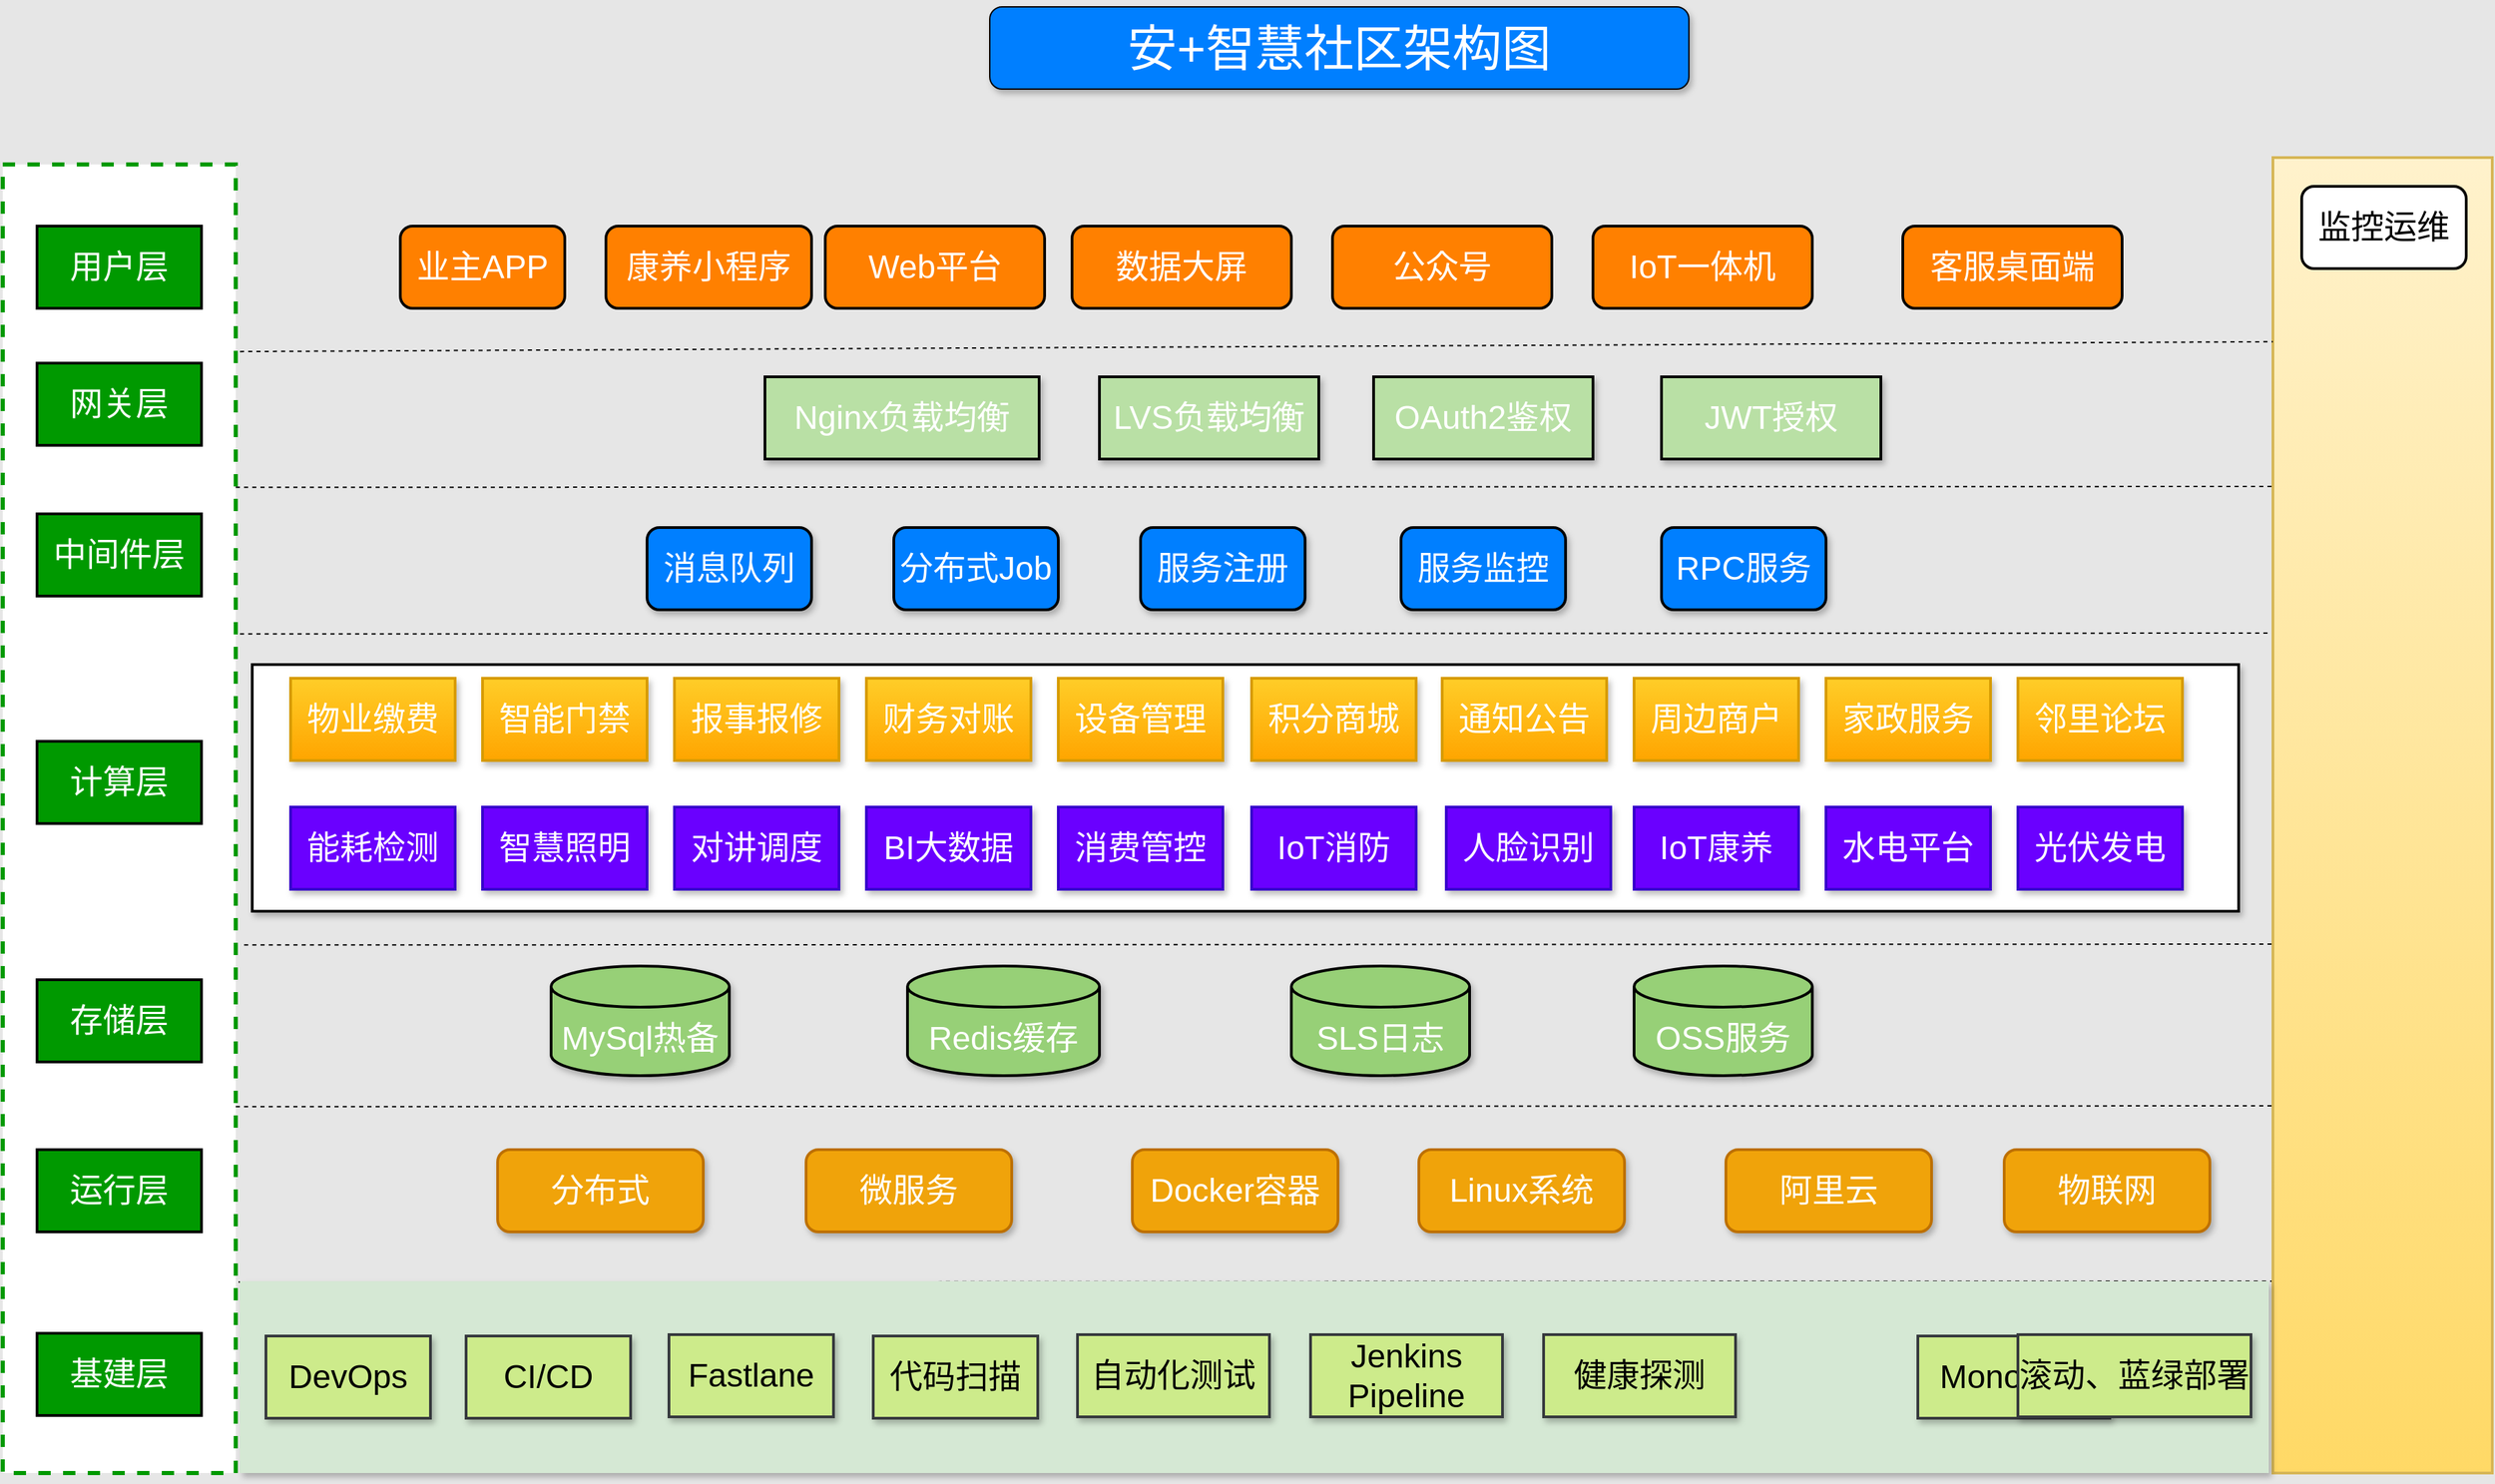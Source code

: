 <mxfile version="15.7.4" type="github">
  <diagram id="Ii7Qvp2UMPxbZerNqTWp" name="Page-1">
    <mxGraphModel dx="3262" dy="1514" grid="1" gridSize="10" guides="1" tooltips="1" connect="1" arrows="1" fold="1" page="0" pageScale="1" pageWidth="1169" pageHeight="827" background="#E6E6E6" math="0" shadow="0">
      <root>
        <mxCell id="0" />
        <mxCell id="1" parent="0" />
        <mxCell id="F0fI_rU61IQj3vAh3Y80-74" value="" style="endArrow=none;dashed=1;html=1;strokeWidth=1;rounded=0;fontSize=24;fontColor=#FFFFFF;exitX=1.018;exitY=0.143;exitDx=0;exitDy=0;exitPerimeter=0;entryX=0;entryY=0.14;entryDx=0;entryDy=0;entryPerimeter=0;" edge="1" parent="1">
          <mxGeometry width="50" height="50" relative="1" as="geometry">
            <mxPoint x="-930" y="820.67" as="sourcePoint" />
            <mxPoint x="576.94" y="820" as="targetPoint" />
          </mxGeometry>
        </mxCell>
        <mxCell id="F0fI_rU61IQj3vAh3Y80-73" value="" style="endArrow=none;dashed=1;html=1;strokeWidth=1;rounded=0;fontSize=24;fontColor=#FFFFFF;exitX=1.018;exitY=0.143;exitDx=0;exitDy=0;exitPerimeter=0;entryX=0;entryY=0.14;entryDx=0;entryDy=0;entryPerimeter=0;" edge="1" parent="1">
          <mxGeometry width="50" height="50" relative="1" as="geometry">
            <mxPoint x="-920" y="692.67" as="sourcePoint" />
            <mxPoint x="586.94" y="692" as="targetPoint" />
          </mxGeometry>
        </mxCell>
        <mxCell id="F0fI_rU61IQj3vAh3Y80-45" value="" style="endArrow=none;dashed=1;html=1;strokeWidth=1;rounded=0;fontSize=24;fontColor=#FFFFFF;exitX=1.018;exitY=0.143;exitDx=0;exitDy=0;exitPerimeter=0;entryX=0;entryY=0.14;entryDx=0;entryDy=0;entryPerimeter=0;" edge="1" parent="1">
          <mxGeometry width="50" height="50" relative="1" as="geometry">
            <mxPoint x="-913.94" y="574.67" as="sourcePoint" />
            <mxPoint x="593" y="574" as="targetPoint" />
          </mxGeometry>
        </mxCell>
        <mxCell id="F0fI_rU61IQj3vAh3Y80-44" value="" style="endArrow=none;dashed=1;html=1;strokeWidth=1;rounded=0;fontSize=24;fontColor=#FFFFFF;exitX=1.018;exitY=0.143;exitDx=0;exitDy=0;exitPerimeter=0;entryX=0;entryY=0.14;entryDx=0;entryDy=0;entryPerimeter=0;" edge="1" parent="1">
          <mxGeometry width="50" height="50" relative="1" as="geometry">
            <mxPoint x="-916.94" y="347.67" as="sourcePoint" />
            <mxPoint x="590" y="347" as="targetPoint" />
          </mxGeometry>
        </mxCell>
        <mxCell id="F0fI_rU61IQj3vAh3Y80-43" value="" style="endArrow=none;dashed=1;html=1;strokeWidth=1;rounded=0;fontSize=24;fontColor=#FFFFFF;exitX=1.018;exitY=0.143;exitDx=0;exitDy=0;exitPerimeter=0;entryX=0;entryY=0.14;entryDx=0;entryDy=0;entryPerimeter=0;" edge="1" parent="1">
          <mxGeometry width="50" height="50" relative="1" as="geometry">
            <mxPoint x="-920" y="240.67" as="sourcePoint" />
            <mxPoint x="586.94" y="240.0" as="targetPoint" />
          </mxGeometry>
        </mxCell>
        <mxCell id="F0fI_rU61IQj3vAh3Y80-2" value="安+智慧社区架构图" style="rounded=1;whiteSpace=wrap;html=1;labelBackgroundColor=none;fontSize=36;fontColor=#FFFFFF;fillColor=#007FFF;shadow=1;" vertex="1" parent="1">
          <mxGeometry x="-370" y="-110" width="510" height="60" as="geometry" />
        </mxCell>
        <mxCell id="F0fI_rU61IQj3vAh3Y80-4" value="" style="whiteSpace=wrap;html=1;labelBackgroundColor=none;fontSize=36;dashed=1;strokeWidth=3;strokeColor=#009900;rounded=0;shadow=0;sketch=0;glass=0;perimeterSpacing=0;" vertex="1" parent="1">
          <mxGeometry x="-1090" y="5" width="170" height="955" as="geometry" />
        </mxCell>
        <mxCell id="F0fI_rU61IQj3vAh3Y80-5" value="用户层" style="rounded=0;whiteSpace=wrap;html=1;shadow=0;glass=0;labelBackgroundColor=none;sketch=0;fontSize=24;fontColor=#FFFFFF;strokeColor=default;strokeWidth=2;fillColor=#009900;" vertex="1" parent="1">
          <mxGeometry x="-1065" y="50" width="120" height="60" as="geometry" />
        </mxCell>
        <mxCell id="F0fI_rU61IQj3vAh3Y80-6" value="网关层" style="rounded=0;whiteSpace=wrap;html=1;shadow=0;glass=0;labelBackgroundColor=none;sketch=0;fontSize=24;fontColor=#FFFFFF;strokeColor=default;strokeWidth=2;fillColor=#009900;" vertex="1" parent="1">
          <mxGeometry x="-1065" y="150" width="120" height="60" as="geometry" />
        </mxCell>
        <mxCell id="F0fI_rU61IQj3vAh3Y80-7" value="中间件层" style="rounded=0;whiteSpace=wrap;html=1;shadow=0;glass=0;labelBackgroundColor=none;sketch=0;fontSize=24;fontColor=#FFFFFF;strokeColor=default;strokeWidth=2;fillColor=#009900;" vertex="1" parent="1">
          <mxGeometry x="-1065" y="260" width="120" height="60" as="geometry" />
        </mxCell>
        <mxCell id="F0fI_rU61IQj3vAh3Y80-8" value="计算层" style="rounded=0;whiteSpace=wrap;html=1;shadow=0;glass=0;labelBackgroundColor=none;sketch=0;fontSize=24;fontColor=#FFFFFF;strokeColor=default;strokeWidth=2;fillColor=#009900;" vertex="1" parent="1">
          <mxGeometry x="-1065" y="426" width="120" height="60" as="geometry" />
        </mxCell>
        <mxCell id="F0fI_rU61IQj3vAh3Y80-9" value="存储层" style="rounded=0;whiteSpace=wrap;html=1;shadow=0;glass=0;labelBackgroundColor=none;sketch=0;fontSize=24;fontColor=#FFFFFF;strokeColor=default;strokeWidth=2;fillColor=#009900;" vertex="1" parent="1">
          <mxGeometry x="-1065" y="600" width="120" height="60" as="geometry" />
        </mxCell>
        <mxCell id="F0fI_rU61IQj3vAh3Y80-10" value="运行层" style="rounded=0;whiteSpace=wrap;html=1;shadow=0;glass=0;labelBackgroundColor=none;sketch=0;fontSize=24;fontColor=#FFFFFF;strokeColor=default;strokeWidth=2;fillColor=#009900;" vertex="1" parent="1">
          <mxGeometry x="-1065" y="724" width="120" height="60" as="geometry" />
        </mxCell>
        <mxCell id="F0fI_rU61IQj3vAh3Y80-11" value="基建层" style="rounded=0;whiteSpace=wrap;html=1;shadow=0;glass=0;labelBackgroundColor=none;sketch=0;fontSize=24;fontColor=#FFFFFF;strokeColor=default;strokeWidth=2;fillColor=#009900;" vertex="1" parent="1">
          <mxGeometry x="-1065" y="858" width="120" height="60" as="geometry" />
        </mxCell>
        <mxCell id="F0fI_rU61IQj3vAh3Y80-19" value="" style="whiteSpace=wrap;html=1;rounded=0;shadow=0;glass=0;labelBackgroundColor=none;sketch=0;fontSize=24;strokeColor=#d6b656;strokeWidth=2;fillColor=#fff2cc;gradientColor=#ffd966;" vertex="1" parent="1">
          <mxGeometry x="566" width="160" height="960" as="geometry" />
        </mxCell>
        <mxCell id="F0fI_rU61IQj3vAh3Y80-20" value="&lt;font color=&quot;#000000&quot;&gt;监控运维&lt;/font&gt;" style="rounded=1;whiteSpace=wrap;html=1;shadow=0;glass=0;labelBackgroundColor=none;sketch=0;fontSize=24;fontColor=#FFFFFF;strokeColor=default;strokeWidth=2;fillColor=#FFFFFF;" vertex="1" parent="1">
          <mxGeometry x="587" y="21" width="120" height="60" as="geometry" />
        </mxCell>
        <mxCell id="F0fI_rU61IQj3vAh3Y80-21" value="&lt;font color=&quot;#ffffff&quot;&gt;业主APP&lt;/font&gt;" style="rounded=1;whiteSpace=wrap;html=1;shadow=0;glass=0;labelBackgroundColor=none;sketch=0;fontSize=24;fontColor=#000000;strokeColor=default;strokeWidth=2;fillColor=#FF8000;" vertex="1" parent="1">
          <mxGeometry x="-800" y="50" width="120" height="60" as="geometry" />
        </mxCell>
        <mxCell id="F0fI_rU61IQj3vAh3Y80-22" value="&lt;font color=&quot;#ffffff&quot;&gt;康养小程序&lt;/font&gt;" style="rounded=1;whiteSpace=wrap;html=1;shadow=0;glass=0;labelBackgroundColor=none;sketch=0;fontSize=24;fontColor=#000000;strokeColor=default;strokeWidth=2;fillColor=#FF8000;" vertex="1" parent="1">
          <mxGeometry x="-650" y="50" width="150" height="60" as="geometry" />
        </mxCell>
        <mxCell id="F0fI_rU61IQj3vAh3Y80-23" value="&lt;font color=&quot;#ffffff&quot;&gt;Web平台&lt;/font&gt;" style="rounded=1;whiteSpace=wrap;html=1;shadow=0;glass=0;labelBackgroundColor=none;sketch=0;fontSize=24;fontColor=#000000;strokeColor=default;strokeWidth=2;fillColor=#FF8000;" vertex="1" parent="1">
          <mxGeometry x="-490" y="50" width="160" height="60" as="geometry" />
        </mxCell>
        <mxCell id="F0fI_rU61IQj3vAh3Y80-24" value="&lt;font color=&quot;#ffffff&quot;&gt;数据大屏&lt;/font&gt;" style="rounded=1;whiteSpace=wrap;html=1;shadow=0;glass=0;labelBackgroundColor=none;sketch=0;fontSize=24;fontColor=#000000;strokeColor=default;strokeWidth=2;fillColor=#FF8000;" vertex="1" parent="1">
          <mxGeometry x="-310" y="50" width="160" height="60" as="geometry" />
        </mxCell>
        <mxCell id="F0fI_rU61IQj3vAh3Y80-25" value="&lt;font color=&quot;#ffffff&quot;&gt;公众号&lt;/font&gt;" style="rounded=1;whiteSpace=wrap;html=1;shadow=0;glass=0;labelBackgroundColor=none;sketch=0;fontSize=24;fontColor=#000000;strokeColor=default;strokeWidth=2;fillColor=#FF8000;" vertex="1" parent="1">
          <mxGeometry x="-120" y="50" width="160" height="60" as="geometry" />
        </mxCell>
        <mxCell id="F0fI_rU61IQj3vAh3Y80-26" value="&lt;span style=&quot;color: rgb(255 , 255 , 255)&quot;&gt;IoT&lt;/span&gt;&lt;font color=&quot;#ffffff&quot;&gt;一体机&lt;/font&gt;" style="rounded=1;whiteSpace=wrap;html=1;shadow=0;glass=0;labelBackgroundColor=none;sketch=0;fontSize=24;fontColor=#000000;strokeColor=default;strokeWidth=2;fillColor=#FF8000;" vertex="1" parent="1">
          <mxGeometry x="70" y="50" width="160" height="60" as="geometry" />
        </mxCell>
        <mxCell id="F0fI_rU61IQj3vAh3Y80-27" value="&lt;font color=&quot;#ffffff&quot;&gt;客服桌面端&lt;/font&gt;" style="rounded=1;whiteSpace=wrap;html=1;shadow=0;glass=0;labelBackgroundColor=none;sketch=0;fontSize=24;fontColor=#000000;strokeColor=default;strokeWidth=2;fillColor=#FF8000;" vertex="1" parent="1">
          <mxGeometry x="296" y="50" width="160" height="60" as="geometry" />
        </mxCell>
        <mxCell id="F0fI_rU61IQj3vAh3Y80-29" value="" style="endArrow=none;dashed=1;html=1;strokeWidth=1;rounded=0;fontSize=24;fontColor=#FFFFFF;exitX=1.018;exitY=0.143;exitDx=0;exitDy=0;exitPerimeter=0;entryX=0;entryY=0.14;entryDx=0;entryDy=0;entryPerimeter=0;" edge="1" parent="1" source="F0fI_rU61IQj3vAh3Y80-4" target="F0fI_rU61IQj3vAh3Y80-19">
          <mxGeometry width="50" height="50" relative="1" as="geometry">
            <mxPoint x="-850" y="180" as="sourcePoint" />
            <mxPoint x="580" y="132" as="targetPoint" />
          </mxGeometry>
        </mxCell>
        <mxCell id="F0fI_rU61IQj3vAh3Y80-30" value="Nginx负载均衡" style="rounded=0;whiteSpace=wrap;html=1;shadow=1;glass=0;labelBackgroundColor=none;sketch=0;fontSize=24;fontColor=#FFFFFF;strokeColor=default;strokeWidth=2;fillColor=#B9E0A5;" vertex="1" parent="1">
          <mxGeometry x="-534" y="160" width="200" height="60" as="geometry" />
        </mxCell>
        <mxCell id="F0fI_rU61IQj3vAh3Y80-31" value="OAuth2鉴权" style="rounded=0;whiteSpace=wrap;html=1;shadow=1;glass=0;labelBackgroundColor=none;sketch=0;fontSize=24;fontColor=#FFFFFF;strokeColor=default;strokeWidth=2;fillColor=#B9E0A5;" vertex="1" parent="1">
          <mxGeometry x="-90" y="160" width="160" height="60" as="geometry" />
        </mxCell>
        <mxCell id="F0fI_rU61IQj3vAh3Y80-33" value="MySql热备" style="shape=cylinder3;whiteSpace=wrap;html=1;boundedLbl=1;backgroundOutline=1;size=15;rounded=1;shadow=1;glass=0;labelBackgroundColor=none;sketch=0;fontSize=24;fontColor=#FFFFFF;strokeColor=default;strokeWidth=2;fillColor=#97D077;" vertex="1" parent="1">
          <mxGeometry x="-690" y="590" width="130" height="80" as="geometry" />
        </mxCell>
        <mxCell id="F0fI_rU61IQj3vAh3Y80-34" value="Redis缓存" style="shape=cylinder3;whiteSpace=wrap;html=1;boundedLbl=1;backgroundOutline=1;size=15;rounded=1;shadow=1;glass=0;labelBackgroundColor=none;sketch=0;fontSize=24;fontColor=#FFFFFF;strokeColor=default;strokeWidth=2;fillColor=#97D077;" vertex="1" parent="1">
          <mxGeometry x="-430" y="590" width="140" height="80" as="geometry" />
        </mxCell>
        <mxCell id="F0fI_rU61IQj3vAh3Y80-35" value="SLS日志" style="shape=cylinder3;whiteSpace=wrap;html=1;boundedLbl=1;backgroundOutline=1;size=15;rounded=1;shadow=1;glass=0;labelBackgroundColor=none;sketch=0;fontSize=24;fontColor=#FFFFFF;strokeColor=default;strokeWidth=2;fillColor=#97D077;" vertex="1" parent="1">
          <mxGeometry x="-150" y="590" width="130" height="80" as="geometry" />
        </mxCell>
        <mxCell id="F0fI_rU61IQj3vAh3Y80-37" value="消息队列" style="rounded=1;whiteSpace=wrap;html=1;shadow=1;glass=0;labelBackgroundColor=none;sketch=0;fontSize=24;fontColor=#FFFFFF;strokeColor=default;strokeWidth=2;fillColor=#007FFF;" vertex="1" parent="1">
          <mxGeometry x="-620" y="270" width="120" height="60" as="geometry" />
        </mxCell>
        <mxCell id="F0fI_rU61IQj3vAh3Y80-38" value="分布式Job" style="rounded=1;whiteSpace=wrap;html=1;shadow=1;glass=0;labelBackgroundColor=none;sketch=0;fontSize=24;fontColor=#FFFFFF;strokeColor=default;strokeWidth=2;fillColor=#007FFF;" vertex="1" parent="1">
          <mxGeometry x="-440" y="270" width="120" height="60" as="geometry" />
        </mxCell>
        <mxCell id="F0fI_rU61IQj3vAh3Y80-39" value="服务注册" style="rounded=1;whiteSpace=wrap;html=1;shadow=1;glass=0;labelBackgroundColor=none;sketch=0;fontSize=24;fontColor=#FFFFFF;strokeColor=default;strokeWidth=2;fillColor=#007FFF;" vertex="1" parent="1">
          <mxGeometry x="-260" y="270" width="120" height="60" as="geometry" />
        </mxCell>
        <mxCell id="F0fI_rU61IQj3vAh3Y80-40" value="服务监控" style="rounded=1;whiteSpace=wrap;html=1;shadow=1;glass=0;labelBackgroundColor=none;sketch=0;fontSize=24;fontColor=#FFFFFF;strokeColor=default;strokeWidth=2;fillColor=#007FFF;" vertex="1" parent="1">
          <mxGeometry x="-70" y="270" width="120" height="60" as="geometry" />
        </mxCell>
        <mxCell id="F0fI_rU61IQj3vAh3Y80-41" value="JWT授权" style="rounded=0;whiteSpace=wrap;html=1;shadow=1;glass=0;labelBackgroundColor=none;sketch=0;fontSize=24;fontColor=#FFFFFF;strokeColor=default;strokeWidth=2;fillColor=#B9E0A5;" vertex="1" parent="1">
          <mxGeometry x="120" y="160" width="160" height="60" as="geometry" />
        </mxCell>
        <mxCell id="F0fI_rU61IQj3vAh3Y80-42" value="OSS服务" style="shape=cylinder3;whiteSpace=wrap;html=1;boundedLbl=1;backgroundOutline=1;size=15;rounded=1;shadow=1;glass=0;labelBackgroundColor=none;sketch=0;fontSize=24;fontColor=#FFFFFF;strokeColor=default;strokeWidth=2;fillColor=#97D077;" vertex="1" parent="1">
          <mxGeometry x="100" y="590" width="130" height="80" as="geometry" />
        </mxCell>
        <mxCell id="F0fI_rU61IQj3vAh3Y80-49" value="" style="rounded=0;whiteSpace=wrap;html=1;shadow=1;glass=0;labelBackgroundColor=none;sketch=0;fontSize=24;strokeWidth=2;" vertex="1" parent="1">
          <mxGeometry x="-908" y="370" width="1449" height="180" as="geometry" />
        </mxCell>
        <mxCell id="F0fI_rU61IQj3vAh3Y80-50" value="&lt;font color=&quot;#ffffff&quot;&gt;物业缴费&lt;/font&gt;" style="rounded=0;whiteSpace=wrap;html=1;shadow=1;glass=0;labelBackgroundColor=none;sketch=0;fontSize=24;strokeColor=#d79b00;strokeWidth=2;fillColor=#ffcd28;gradientColor=#ffa500;" vertex="1" parent="1">
          <mxGeometry x="-880" y="380" width="120" height="60" as="geometry" />
        </mxCell>
        <mxCell id="F0fI_rU61IQj3vAh3Y80-51" value="&lt;font color=&quot;#ffffff&quot;&gt;智能门禁&lt;/font&gt;" style="rounded=0;whiteSpace=wrap;html=1;shadow=1;glass=0;labelBackgroundColor=none;sketch=0;fontSize=24;strokeColor=#d79b00;strokeWidth=2;fillColor=#ffcd28;gradientColor=#ffa500;" vertex="1" parent="1">
          <mxGeometry x="-740" y="380" width="120" height="60" as="geometry" />
        </mxCell>
        <mxCell id="F0fI_rU61IQj3vAh3Y80-52" value="&lt;font color=&quot;#ffffff&quot;&gt;报事报修&lt;/font&gt;" style="rounded=0;whiteSpace=wrap;html=1;shadow=1;glass=0;labelBackgroundColor=none;sketch=0;fontSize=24;strokeColor=#d79b00;strokeWidth=2;fillColor=#ffcd28;gradientColor=#ffa500;" vertex="1" parent="1">
          <mxGeometry x="-600" y="380" width="120" height="60" as="geometry" />
        </mxCell>
        <mxCell id="F0fI_rU61IQj3vAh3Y80-53" value="&lt;font color=&quot;#ffffff&quot;&gt;财务对账&lt;/font&gt;" style="rounded=0;whiteSpace=wrap;html=1;shadow=1;glass=0;labelBackgroundColor=none;sketch=0;fontSize=24;strokeColor=#d79b00;strokeWidth=2;fillColor=#ffcd28;gradientColor=#ffa500;" vertex="1" parent="1">
          <mxGeometry x="-460" y="380" width="120" height="60" as="geometry" />
        </mxCell>
        <mxCell id="F0fI_rU61IQj3vAh3Y80-54" value="&lt;font color=&quot;#ffffff&quot;&gt;设备管理&lt;/font&gt;" style="rounded=0;whiteSpace=wrap;html=1;shadow=1;glass=0;labelBackgroundColor=none;sketch=0;fontSize=24;strokeColor=#d79b00;strokeWidth=2;fillColor=#ffcd28;gradientColor=#ffa500;" vertex="1" parent="1">
          <mxGeometry x="-320" y="380" width="120" height="60" as="geometry" />
        </mxCell>
        <mxCell id="F0fI_rU61IQj3vAh3Y80-55" value="&lt;font color=&quot;#ffffff&quot;&gt;积分商城&lt;/font&gt;" style="rounded=0;whiteSpace=wrap;html=1;shadow=1;glass=0;labelBackgroundColor=none;sketch=0;fontSize=24;strokeColor=#d79b00;strokeWidth=2;fillColor=#ffcd28;gradientColor=#ffa500;" vertex="1" parent="1">
          <mxGeometry x="-179" y="380" width="120" height="60" as="geometry" />
        </mxCell>
        <mxCell id="F0fI_rU61IQj3vAh3Y80-56" value="&lt;font color=&quot;#ffffff&quot;&gt;通知公告&lt;/font&gt;" style="rounded=0;whiteSpace=wrap;html=1;shadow=1;glass=0;labelBackgroundColor=none;sketch=0;fontSize=24;strokeColor=#d79b00;strokeWidth=2;fillColor=#ffcd28;gradientColor=#ffa500;" vertex="1" parent="1">
          <mxGeometry x="-40" y="380" width="120" height="60" as="geometry" />
        </mxCell>
        <mxCell id="F0fI_rU61IQj3vAh3Y80-57" value="&lt;font color=&quot;#ffffff&quot;&gt;周边商户&lt;/font&gt;" style="rounded=0;whiteSpace=wrap;html=1;shadow=1;glass=0;labelBackgroundColor=none;sketch=0;fontSize=24;strokeColor=#d79b00;strokeWidth=2;fillColor=#ffcd28;gradientColor=#ffa500;" vertex="1" parent="1">
          <mxGeometry x="100" y="380" width="120" height="60" as="geometry" />
        </mxCell>
        <mxCell id="F0fI_rU61IQj3vAh3Y80-58" value="&lt;font color=&quot;#ffffff&quot;&gt;家政服务&lt;/font&gt;" style="rounded=0;whiteSpace=wrap;html=1;shadow=1;glass=0;labelBackgroundColor=none;sketch=0;fontSize=24;strokeColor=#d79b00;strokeWidth=2;fillColor=#ffcd28;gradientColor=#ffa500;" vertex="1" parent="1">
          <mxGeometry x="240" y="380" width="120" height="60" as="geometry" />
        </mxCell>
        <mxCell id="F0fI_rU61IQj3vAh3Y80-59" value="&lt;font color=&quot;#ffffff&quot;&gt;邻里论坛&lt;/font&gt;" style="rounded=0;whiteSpace=wrap;html=1;shadow=1;glass=0;labelBackgroundColor=none;sketch=0;fontSize=24;strokeColor=#d79b00;strokeWidth=2;fillColor=#ffcd28;gradientColor=#ffa500;" vertex="1" parent="1">
          <mxGeometry x="380" y="380" width="120" height="60" as="geometry" />
        </mxCell>
        <mxCell id="F0fI_rU61IQj3vAh3Y80-60" value="&lt;font color=&quot;#ffffff&quot;&gt;能耗检测&lt;/font&gt;" style="rounded=0;whiteSpace=wrap;html=1;shadow=1;glass=0;labelBackgroundColor=none;sketch=0;fontSize=24;strokeColor=#3700CC;strokeWidth=2;fillColor=#6a00ff;fontColor=#ffffff;" vertex="1" parent="1">
          <mxGeometry x="-880" y="474" width="120" height="60" as="geometry" />
        </mxCell>
        <mxCell id="F0fI_rU61IQj3vAh3Y80-61" value="&lt;font color=&quot;#ffffff&quot;&gt;智慧照明&lt;/font&gt;" style="rounded=0;whiteSpace=wrap;html=1;shadow=1;glass=0;labelBackgroundColor=none;sketch=0;fontSize=24;strokeColor=#3700CC;strokeWidth=2;fillColor=#6a00ff;fontColor=#ffffff;" vertex="1" parent="1">
          <mxGeometry x="-740" y="474" width="120" height="60" as="geometry" />
        </mxCell>
        <mxCell id="F0fI_rU61IQj3vAh3Y80-64" value="&lt;font color=&quot;#ffffff&quot;&gt;对讲调度&lt;/font&gt;" style="rounded=0;whiteSpace=wrap;html=1;shadow=1;glass=0;labelBackgroundColor=none;sketch=0;fontSize=24;strokeColor=#3700CC;strokeWidth=2;fillColor=#6a00ff;fontColor=#ffffff;" vertex="1" parent="1">
          <mxGeometry x="-600" y="474" width="120" height="60" as="geometry" />
        </mxCell>
        <mxCell id="F0fI_rU61IQj3vAh3Y80-65" value="&lt;font color=&quot;#ffffff&quot;&gt;BI大数据&lt;/font&gt;" style="rounded=0;whiteSpace=wrap;html=1;shadow=1;glass=0;labelBackgroundColor=none;sketch=0;fontSize=24;strokeColor=#3700CC;strokeWidth=2;fillColor=#6a00ff;fontColor=#ffffff;" vertex="1" parent="1">
          <mxGeometry x="-460" y="474" width="120" height="60" as="geometry" />
        </mxCell>
        <mxCell id="F0fI_rU61IQj3vAh3Y80-66" value="&lt;font color=&quot;#ffffff&quot;&gt;消费管控&lt;/font&gt;" style="rounded=0;whiteSpace=wrap;html=1;shadow=1;glass=0;labelBackgroundColor=none;sketch=0;fontSize=24;strokeColor=#3700CC;strokeWidth=2;fillColor=#6a00ff;fontColor=#ffffff;" vertex="1" parent="1">
          <mxGeometry x="-320" y="474" width="120" height="60" as="geometry" />
        </mxCell>
        <mxCell id="F0fI_rU61IQj3vAh3Y80-67" value="&lt;font color=&quot;#ffffff&quot;&gt;IoT消防&lt;/font&gt;" style="rounded=0;whiteSpace=wrap;html=1;shadow=1;glass=0;labelBackgroundColor=none;sketch=0;fontSize=24;strokeColor=#3700CC;strokeWidth=2;fillColor=#6a00ff;fontColor=#ffffff;" vertex="1" parent="1">
          <mxGeometry x="-179" y="474" width="120" height="60" as="geometry" />
        </mxCell>
        <mxCell id="F0fI_rU61IQj3vAh3Y80-68" value="&lt;font color=&quot;#ffffff&quot;&gt;人脸识别&lt;/font&gt;" style="rounded=0;whiteSpace=wrap;html=1;shadow=1;glass=0;labelBackgroundColor=none;sketch=0;fontSize=24;strokeColor=#3700CC;strokeWidth=2;fillColor=#6a00ff;fontColor=#ffffff;" vertex="1" parent="1">
          <mxGeometry x="-37" y="474" width="120" height="60" as="geometry" />
        </mxCell>
        <mxCell id="F0fI_rU61IQj3vAh3Y80-69" value="&lt;font color=&quot;#ffffff&quot;&gt;IoT康养&lt;/font&gt;" style="rounded=0;whiteSpace=wrap;html=1;shadow=1;glass=0;labelBackgroundColor=none;sketch=0;fontSize=24;strokeColor=#3700CC;strokeWidth=2;fillColor=#6a00ff;fontColor=#ffffff;" vertex="1" parent="1">
          <mxGeometry x="100" y="474" width="120" height="60" as="geometry" />
        </mxCell>
        <mxCell id="F0fI_rU61IQj3vAh3Y80-70" value="&lt;font color=&quot;#ffffff&quot;&gt;水电平台&lt;/font&gt;" style="rounded=0;whiteSpace=wrap;html=1;shadow=1;glass=0;labelBackgroundColor=none;sketch=0;fontSize=24;strokeColor=#3700CC;strokeWidth=2;fillColor=#6a00ff;fontColor=#ffffff;" vertex="1" parent="1">
          <mxGeometry x="240" y="474" width="120" height="60" as="geometry" />
        </mxCell>
        <mxCell id="F0fI_rU61IQj3vAh3Y80-71" value="光伏发电" style="rounded=0;whiteSpace=wrap;html=1;shadow=1;glass=0;labelBackgroundColor=none;sketch=0;fontSize=24;strokeColor=#3700CC;strokeWidth=2;fillColor=#6a00ff;fontColor=#ffffff;" vertex="1" parent="1">
          <mxGeometry x="380" y="474" width="120" height="60" as="geometry" />
        </mxCell>
        <mxCell id="F0fI_rU61IQj3vAh3Y80-76" value="" style="rounded=0;whiteSpace=wrap;html=1;shadow=1;glass=0;labelBackgroundColor=none;sketch=0;fontSize=24;strokeWidth=2;fillColor=#d5e8d4;strokeColor=none;" vertex="1" parent="1">
          <mxGeometry x="-917" y="820" width="1480" height="140" as="geometry" />
        </mxCell>
        <mxCell id="F0fI_rU61IQj3vAh3Y80-77" value="Docker容器" style="rounded=1;whiteSpace=wrap;html=1;shadow=1;glass=0;labelBackgroundColor=none;sketch=0;fontSize=24;fontColor=#FFFFFF;strokeColor=#BD7000;strokeWidth=2;fillColor=#f0a30a;" vertex="1" parent="1">
          <mxGeometry x="-266" y="724" width="150" height="60" as="geometry" />
        </mxCell>
        <mxCell id="F0fI_rU61IQj3vAh3Y80-78" value="Linux系统" style="rounded=1;whiteSpace=wrap;html=1;shadow=1;glass=0;labelBackgroundColor=none;sketch=0;fontSize=24;fontColor=#FFFFFF;strokeColor=#BD7000;strokeWidth=2;fillColor=#f0a30a;" vertex="1" parent="1">
          <mxGeometry x="-57" y="724" width="150" height="60" as="geometry" />
        </mxCell>
        <mxCell id="F0fI_rU61IQj3vAh3Y80-79" value="阿里云" style="rounded=1;whiteSpace=wrap;html=1;shadow=1;glass=0;labelBackgroundColor=none;sketch=0;fontSize=24;fontColor=#FFFFFF;strokeColor=#BD7000;strokeWidth=2;fillColor=#f0a30a;" vertex="1" parent="1">
          <mxGeometry x="167" y="724" width="150" height="60" as="geometry" />
        </mxCell>
        <mxCell id="F0fI_rU61IQj3vAh3Y80-80" value="微服务" style="rounded=1;whiteSpace=wrap;html=1;shadow=1;glass=0;labelBackgroundColor=none;sketch=0;fontSize=24;fontColor=#FFFFFF;strokeColor=#BD7000;strokeWidth=2;fillColor=#f0a30a;" vertex="1" parent="1">
          <mxGeometry x="-504" y="724" width="150" height="60" as="geometry" />
        </mxCell>
        <mxCell id="F0fI_rU61IQj3vAh3Y80-81" value="分布式" style="rounded=1;whiteSpace=wrap;html=1;shadow=1;glass=0;labelBackgroundColor=none;sketch=0;fontSize=24;fontColor=#FFFFFF;strokeColor=#BD7000;strokeWidth=2;fillColor=#f0a30a;" vertex="1" parent="1">
          <mxGeometry x="-729" y="724" width="150" height="60" as="geometry" />
        </mxCell>
        <mxCell id="F0fI_rU61IQj3vAh3Y80-82" value="物联网" style="rounded=1;whiteSpace=wrap;html=1;shadow=1;glass=0;labelBackgroundColor=none;sketch=0;fontSize=24;fontColor=#FFFFFF;strokeColor=#BD7000;strokeWidth=2;fillColor=#f0a30a;" vertex="1" parent="1">
          <mxGeometry x="370" y="724" width="150" height="60" as="geometry" />
        </mxCell>
        <mxCell id="F0fI_rU61IQj3vAh3Y80-83" value="DevOps" style="rounded=0;whiteSpace=wrap;html=1;shadow=1;glass=0;labelBackgroundColor=none;sketch=0;fontSize=24;strokeWidth=2;fillColor=#cdeb8b;strokeColor=#36393d;" vertex="1" parent="1">
          <mxGeometry x="-898" y="860" width="120" height="60" as="geometry" />
        </mxCell>
        <mxCell id="F0fI_rU61IQj3vAh3Y80-84" value="CI/CD" style="rounded=0;whiteSpace=wrap;html=1;shadow=1;glass=0;labelBackgroundColor=none;sketch=0;fontSize=24;strokeWidth=2;fillColor=#cdeb8b;strokeColor=#36393d;" vertex="1" parent="1">
          <mxGeometry x="-752" y="860" width="120" height="60" as="geometry" />
        </mxCell>
        <mxCell id="F0fI_rU61IQj3vAh3Y80-85" value="Fastlane" style="rounded=0;whiteSpace=wrap;html=1;shadow=1;glass=0;labelBackgroundColor=none;sketch=0;fontSize=24;strokeWidth=2;fillColor=#cdeb8b;strokeColor=#36393d;" vertex="1" parent="1">
          <mxGeometry x="-604" y="859" width="120" height="60" as="geometry" />
        </mxCell>
        <mxCell id="F0fI_rU61IQj3vAh3Y80-86" value="代码扫描" style="rounded=0;whiteSpace=wrap;html=1;shadow=1;glass=0;labelBackgroundColor=none;sketch=0;fontSize=24;strokeWidth=2;fillColor=#cdeb8b;strokeColor=#36393d;" vertex="1" parent="1">
          <mxGeometry x="-455" y="860" width="120" height="60" as="geometry" />
        </mxCell>
        <mxCell id="F0fI_rU61IQj3vAh3Y80-87" value="自动化测试" style="rounded=0;whiteSpace=wrap;html=1;shadow=1;glass=0;labelBackgroundColor=none;sketch=0;fontSize=24;strokeWidth=2;fillColor=#cdeb8b;strokeColor=#36393d;" vertex="1" parent="1">
          <mxGeometry x="-306" y="859" width="140" height="60" as="geometry" />
        </mxCell>
        <mxCell id="F0fI_rU61IQj3vAh3Y80-88" value="Jenkins Pipeline" style="rounded=0;whiteSpace=wrap;html=1;shadow=1;glass=0;labelBackgroundColor=none;sketch=0;fontSize=24;strokeWidth=2;fillColor=#cdeb8b;strokeColor=#36393d;" vertex="1" parent="1">
          <mxGeometry x="-136" y="859" width="140" height="60" as="geometry" />
        </mxCell>
        <mxCell id="F0fI_rU61IQj3vAh3Y80-89" value="健康探测" style="rounded=0;whiteSpace=wrap;html=1;shadow=1;glass=0;labelBackgroundColor=none;sketch=0;fontSize=24;strokeWidth=2;fillColor=#cdeb8b;strokeColor=#36393d;" vertex="1" parent="1">
          <mxGeometry x="34" y="859" width="140" height="60" as="geometry" />
        </mxCell>
        <mxCell id="F0fI_rU61IQj3vAh3Y80-90" value="Monorepo" style="rounded=0;whiteSpace=wrap;html=1;shadow=1;glass=0;labelBackgroundColor=none;sketch=0;fontSize=24;strokeWidth=2;fillColor=#cdeb8b;strokeColor=#36393d;" vertex="1" parent="1">
          <mxGeometry x="307" y="860" width="140" height="60" as="geometry" />
        </mxCell>
        <mxCell id="F0fI_rU61IQj3vAh3Y80-92" value="滚动、蓝绿部署" style="rounded=0;whiteSpace=wrap;html=1;shadow=1;glass=0;labelBackgroundColor=none;sketch=0;fontSize=24;strokeWidth=2;fillColor=#cdeb8b;strokeColor=#36393d;" vertex="1" parent="1">
          <mxGeometry x="380" y="859" width="170" height="60" as="geometry" />
        </mxCell>
        <mxCell id="F0fI_rU61IQj3vAh3Y80-93" value="RPC服务" style="rounded=1;whiteSpace=wrap;html=1;shadow=1;glass=0;labelBackgroundColor=none;sketch=0;fontSize=24;fontColor=#FFFFFF;strokeColor=default;strokeWidth=2;fillColor=#007FFF;" vertex="1" parent="1">
          <mxGeometry x="120" y="270" width="120" height="60" as="geometry" />
        </mxCell>
        <mxCell id="F0fI_rU61IQj3vAh3Y80-94" value="LVS负载均衡" style="rounded=0;whiteSpace=wrap;html=1;shadow=1;glass=0;labelBackgroundColor=none;sketch=0;fontSize=24;fontColor=#FFFFFF;strokeColor=default;strokeWidth=2;fillColor=#B9E0A5;" vertex="1" parent="1">
          <mxGeometry x="-290" y="160" width="160" height="60" as="geometry" />
        </mxCell>
      </root>
    </mxGraphModel>
  </diagram>
</mxfile>
